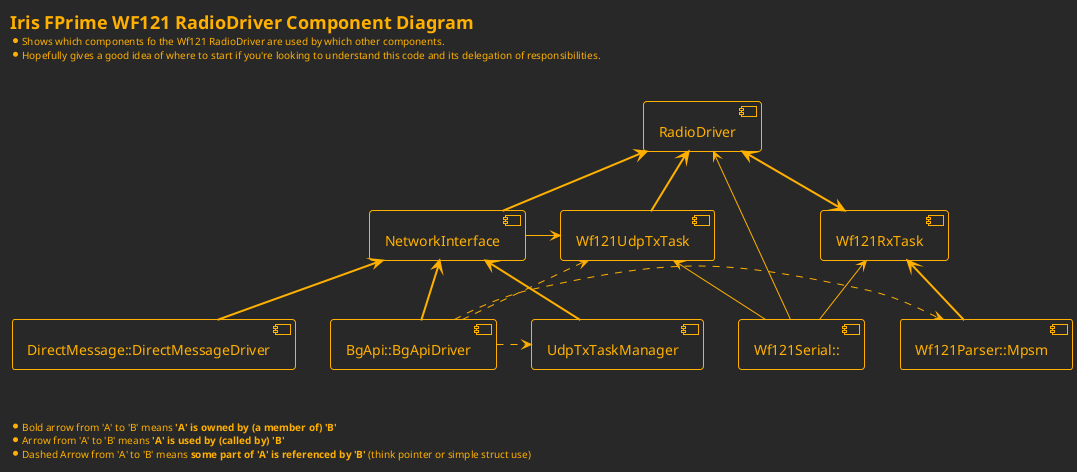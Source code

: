 @startuml Iris FPrime WF121 RadioDriver Component Diagram

!theme crt-amber

skinparam DefaultTextAlignment left

left header
= <b>Iris FPrime WF121 RadioDriver Component Diagram</b>
* Shows which components fo the Wf121 RadioDriver are used by which other components.
* Hopefully gives a good idea of where to start if you're looking to understand this code and its delegation of responsibilities.


endheader

component RadioDriver
component "Wf121Serial::" as SerialInterface
component "Wf121UdpTxTask" as UdpTxTask
component "UdpTxTaskManager" as UdpTxTaskManager
component "Wf121RxTask" as RxTask
component "Wf121Parser::Mpsm" as Mpsm
component NetworkInterface
component "DirectMessage::DirectMessageDriver" as DirectMessageDriver
component "BgApi::BgApiDriver" as BgApiDriver

UdpTxTask =up=> RadioDriver
RxTask <=up=> RadioDriver
Mpsm =up=> RxTask
SerialInterface -up-> RadioDriver

NetworkInterface -right-> UdpTxTask

SerialInterface -up-> RxTask
SerialInterface -up-> UdpTxTask

NetworkInterface =up=> RadioDriver
DirectMessageDriver =up=> NetworkInterface
BgApiDriver =up=> NetworkInterface

UdpTxTaskManager =up=> NetworkInterface

BgApiDriver .right.> UdpTxTaskManager
BgApiDriver .right.> Mpsm
BgApiDriver .up.> UdpTxTask

left footer "\n\n\n* Bold arrow from 'A' to 'B' means **'A' is owned by (a member of) 'B'**\n* Arrow from 'A' to 'B' means **'A' is used by (called by) 'B'** \n* Dashed Arrow from 'A' to 'B' means **some part of 'A' is referenced by 'B'** (think pointer or simple struct use)"
@enduml
